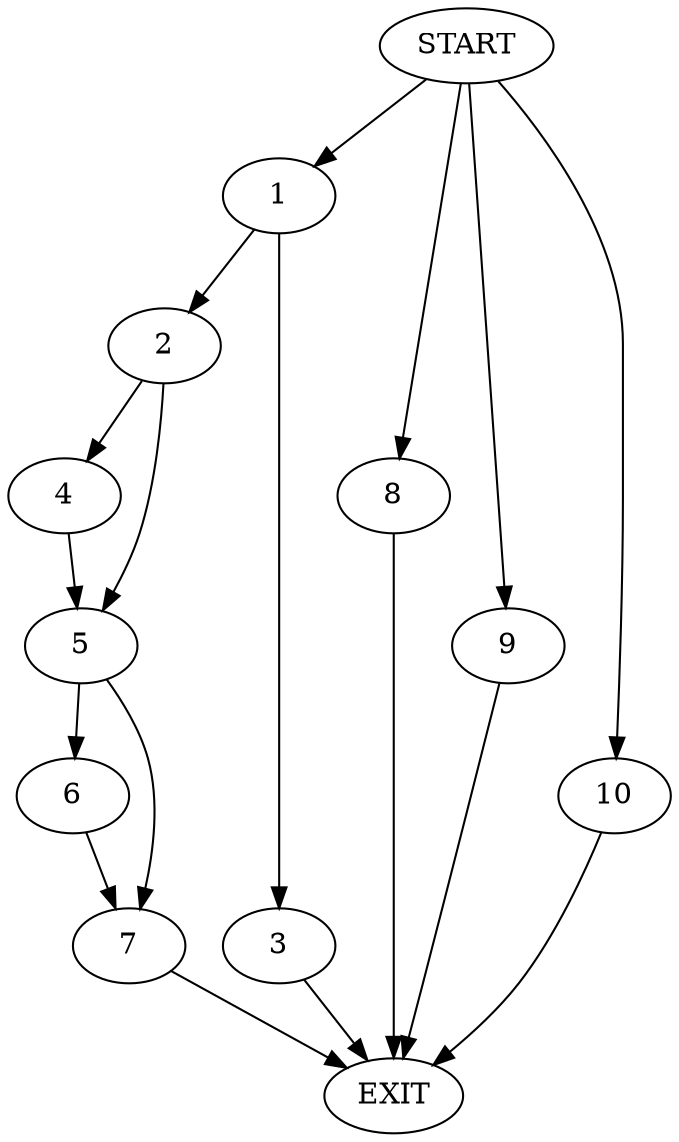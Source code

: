digraph {
0 [label="START"]
11 [label="EXIT"]
0 -> 1
1 -> 2
1 -> 3
3 -> 11
2 -> 4
2 -> 5
4 -> 5
5 -> 6
5 -> 7
0 -> 8
8 -> 11
7 -> 11
6 -> 7
0 -> 9
9 -> 11
0 -> 10
10 -> 11
}
